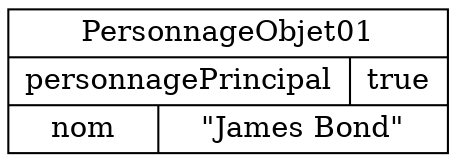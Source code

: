 digraph "PersonnageObjet01" {
graph ["rankdir"="LR","compound"="true","ranksep"="1.0","nodesep"="1.0"]
"/" ["label"="<_C>PersonnageObjet01|{personnagePrincipal|true}|{nom|\"James Bond\"}","style"="filled","fillcolor"="white","shape"="record"]
}